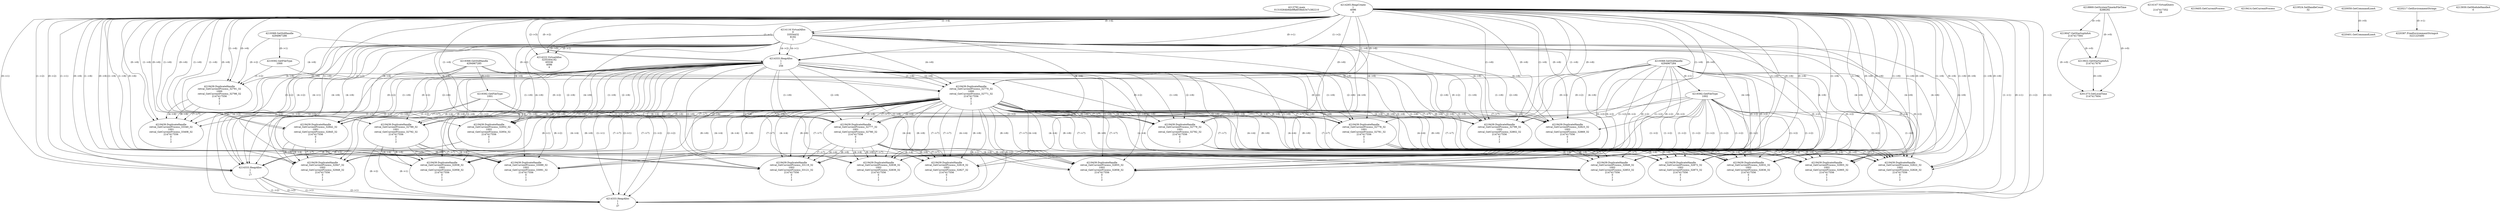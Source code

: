 // Global SCDG with merge call
digraph {
	0 [label="4213792.main
01310264b9de9ffa6f38eb347c382210"]
	1 [label="4214265.HeapCreate
1
4096
0"]
	2 [label="4218869.GetSystemTimeAsFileTime
4288292"]
	3 [label="4214116.VirtualAlloc
0
33554432
8192
1"]
	1 -> 3 [label="(1-->4)"]
	1 -> 3 [label="(0-->4)"]
	4 [label="4214147.VirtualQuery

2147417352
28"]
	5 [label="4214222.VirtualAlloc
3255304192
65536
4096
4"]
	3 -> 5 [label="(0-->1)"]
	1 -> 5 [label="(2-->3)"]
	3 -> 5 [label="(0-->0)"]
	6 [label="4219047.GetStartupInfoA
2147417564"]
	2 -> 6 [label="(0-->0)"]
	7 [label="4219368.GetStdHandle
4294967286"]
	8 [label="4219392.GetFileType
1000"]
	7 -> 8 [label="(0-->1)"]
	9 [label="4219405.GetCurrentProcess
"]
	10 [label="4219414.GetCurrentProcess
"]
	11 [label="4219439.DuplicateHandle
retval_GetCurrentProcess_32791_32
1000
retval_GetCurrentProcess_32798_32
2147417556
0
1
2"]
	7 -> 11 [label="(0-->2)"]
	8 -> 11 [label="(1-->2)"]
	1 -> 11 [label="(1-->6)"]
	1 -> 11 [label="(0-->6)"]
	3 -> 11 [label="(4-->6)"]
	12 [label="4219368.GetStdHandle
4294967285"]
	13 [label="4219392.GetFileType
1001"]
	12 -> 13 [label="(0-->1)"]
	14 [label="4219439.DuplicateHandle
retval_GetCurrentProcess_33340_32
1001
retval_GetCurrentProcess_33408_32
2147417556
0
1
2"]
	12 -> 14 [label="(0-->2)"]
	13 -> 14 [label="(1-->2)"]
	11 -> 14 [label="(4-->4)"]
	1 -> 14 [label="(1-->6)"]
	1 -> 14 [label="(0-->6)"]
	3 -> 14 [label="(4-->6)"]
	11 -> 14 [label="(6-->6)"]
	11 -> 14 [label="(7-->7)"]
	15 [label="4214333.HeapAlloc
1
1
256"]
	1 -> 15 [label="(1-->1)"]
	1 -> 15 [label="(0-->1)"]
	3 -> 15 [label="(4-->1)"]
	1 -> 15 [label="(1-->2)"]
	1 -> 15 [label="(0-->2)"]
	3 -> 15 [label="(4-->2)"]
	16 [label="4219439.DuplicateHandle
retval_GetCurrentProcess_32770_32
1000
retval_GetCurrentProcess_32771_32
2147417556
0
1
2"]
	7 -> 16 [label="(0-->2)"]
	8 -> 16 [label="(1-->2)"]
	1 -> 16 [label="(1-->6)"]
	1 -> 16 [label="(0-->6)"]
	3 -> 16 [label="(4-->6)"]
	15 -> 16 [label="(1-->6)"]
	15 -> 16 [label="(2-->6)"]
	17 [label="4219368.GetStdHandle
4294967284"]
	18 [label="4219392.GetFileType
1002"]
	17 -> 18 [label="(0-->1)"]
	19 [label="4219439.DuplicateHandle
retval_GetCurrentProcess_32952_32
1002
retval_GetCurrentProcess_32954_32
2147417556
0
1
2"]
	17 -> 19 [label="(0-->2)"]
	18 -> 19 [label="(1-->2)"]
	16 -> 19 [label="(4-->4)"]
	1 -> 19 [label="(1-->6)"]
	1 -> 19 [label="(0-->6)"]
	3 -> 19 [label="(4-->6)"]
	15 -> 19 [label="(1-->6)"]
	15 -> 19 [label="(2-->6)"]
	16 -> 19 [label="(6-->6)"]
	16 -> 19 [label="(7-->7)"]
	20 [label="4219524.SetHandleCount
32"]
	21 [label="4220059.GetCommandLineA
"]
	22 [label="4214333.HeapAlloc
1
1
17"]
	1 -> 22 [label="(1-->1)"]
	1 -> 22 [label="(0-->1)"]
	3 -> 22 [label="(4-->1)"]
	15 -> 22 [label="(1-->1)"]
	15 -> 22 [label="(2-->1)"]
	16 -> 22 [label="(6-->1)"]
	19 -> 22 [label="(6-->1)"]
	1 -> 22 [label="(1-->2)"]
	1 -> 22 [label="(0-->2)"]
	3 -> 22 [label="(4-->2)"]
	15 -> 22 [label="(1-->2)"]
	15 -> 22 [label="(2-->2)"]
	16 -> 22 [label="(6-->2)"]
	19 -> 22 [label="(6-->2)"]
	23 [label="4220217.GetEnvironmentStrings
"]
	24 [label="4219439.DuplicateHandle
retval_GetCurrentProcess_32799_32
1002
retval_GetCurrentProcess_32802_32
2147417556
0
1
2"]
	17 -> 24 [label="(0-->2)"]
	18 -> 24 [label="(1-->2)"]
	16 -> 24 [label="(4-->4)"]
	1 -> 24 [label="(1-->6)"]
	1 -> 24 [label="(0-->6)"]
	3 -> 24 [label="(4-->6)"]
	15 -> 24 [label="(1-->6)"]
	15 -> 24 [label="(2-->6)"]
	16 -> 24 [label="(6-->6)"]
	16 -> 24 [label="(7-->7)"]
	25 [label="4219439.DuplicateHandle
retval_GetCurrentProcess_32789_32
1001
retval_GetCurrentProcess_32792_32
2147417556
0
1
2"]
	12 -> 25 [label="(0-->2)"]
	13 -> 25 [label="(1-->2)"]
	16 -> 25 [label="(4-->4)"]
	1 -> 25 [label="(1-->6)"]
	1 -> 25 [label="(0-->6)"]
	3 -> 25 [label="(4-->6)"]
	15 -> 25 [label="(1-->6)"]
	15 -> 25 [label="(2-->6)"]
	16 -> 25 [label="(6-->6)"]
	16 -> 25 [label="(7-->7)"]
	26 [label="4214333.HeapAlloc
1
1
37"]
	1 -> 26 [label="(1-->1)"]
	1 -> 26 [label="(0-->1)"]
	3 -> 26 [label="(4-->1)"]
	15 -> 26 [label="(1-->1)"]
	15 -> 26 [label="(2-->1)"]
	16 -> 26 [label="(6-->1)"]
	22 -> 26 [label="(1-->1)"]
	22 -> 26 [label="(2-->1)"]
	25 -> 26 [label="(6-->1)"]
	1 -> 26 [label="(1-->2)"]
	1 -> 26 [label="(0-->2)"]
	3 -> 26 [label="(4-->2)"]
	15 -> 26 [label="(1-->2)"]
	15 -> 26 [label="(2-->2)"]
	16 -> 26 [label="(6-->2)"]
	22 -> 26 [label="(1-->2)"]
	22 -> 26 [label="(2-->2)"]
	25 -> 26 [label="(6-->2)"]
	27 [label="4220387.FreeEnvironmentStringsA
3221225480"]
	23 -> 27 [label="(0-->1)"]
	28 [label="4213922.GetStartupInfoA
2147417676"]
	2 -> 28 [label="(0-->0)"]
	6 -> 28 [label="(0-->0)"]
	29 [label="4213930.GetModuleHandleA
0"]
	30 [label="4220401.GetCommandLineA
"]
	21 -> 30 [label="(0-->0)"]
	31 [label="4201373.GetLocalTime
2147417604"]
	2 -> 31 [label="(0-->0)"]
	6 -> 31 [label="(0-->0)"]
	28 -> 31 [label="(0-->0)"]
	32 [label="4219439.DuplicateHandle
retval_GetCurrentProcess_32823_32
1002
retval_GetCurrentProcess_32869_32
2147417556
0
1
2"]
	17 -> 32 [label="(0-->2)"]
	18 -> 32 [label="(1-->2)"]
	16 -> 32 [label="(4-->4)"]
	1 -> 32 [label="(1-->6)"]
	1 -> 32 [label="(0-->6)"]
	3 -> 32 [label="(4-->6)"]
	15 -> 32 [label="(1-->6)"]
	15 -> 32 [label="(2-->6)"]
	16 -> 32 [label="(6-->6)"]
	16 -> 32 [label="(7-->7)"]
	33 [label="4219439.DuplicateHandle
retval_GetCurrentProcess_32777_32
1001
retval_GetCurrentProcess_32780_32
2147417556
0
1
2"]
	12 -> 33 [label="(0-->2)"]
	13 -> 33 [label="(1-->2)"]
	16 -> 33 [label="(4-->4)"]
	1 -> 33 [label="(1-->6)"]
	1 -> 33 [label="(0-->6)"]
	3 -> 33 [label="(4-->6)"]
	15 -> 33 [label="(1-->6)"]
	15 -> 33 [label="(2-->6)"]
	16 -> 33 [label="(6-->6)"]
	16 -> 33 [label="(7-->7)"]
	34 [label="4219439.DuplicateHandle
retval_GetCurrentProcess_32838_32
1002
retval_GetCurrentProcess_32839_32
2147417556
0
1
2"]
	17 -> 34 [label="(0-->2)"]
	18 -> 34 [label="(1-->2)"]
	16 -> 34 [label="(4-->4)"]
	33 -> 34 [label="(4-->4)"]
	1 -> 34 [label="(1-->6)"]
	1 -> 34 [label="(0-->6)"]
	3 -> 34 [label="(4-->6)"]
	15 -> 34 [label="(1-->6)"]
	15 -> 34 [label="(2-->6)"]
	16 -> 34 [label="(6-->6)"]
	33 -> 34 [label="(6-->6)"]
	16 -> 34 [label="(7-->7)"]
	33 -> 34 [label="(7-->7)"]
	35 [label="4219439.DuplicateHandle
retval_GetCurrentProcess_32819_32
1002
retval_GetCurrentProcess_32827_32
2147417556
0
1
2"]
	17 -> 35 [label="(0-->2)"]
	18 -> 35 [label="(1-->2)"]
	16 -> 35 [label="(4-->4)"]
	33 -> 35 [label="(4-->4)"]
	1 -> 35 [label="(1-->6)"]
	1 -> 35 [label="(0-->6)"]
	3 -> 35 [label="(4-->6)"]
	15 -> 35 [label="(1-->6)"]
	15 -> 35 [label="(2-->6)"]
	16 -> 35 [label="(6-->6)"]
	33 -> 35 [label="(6-->6)"]
	16 -> 35 [label="(7-->7)"]
	33 -> 35 [label="(7-->7)"]
	36 [label="4219439.DuplicateHandle
retval_GetCurrentProcess_32779_32
1001
retval_GetCurrentProcess_32782_32
2147417556
0
1
2"]
	12 -> 36 [label="(0-->2)"]
	13 -> 36 [label="(1-->2)"]
	16 -> 36 [label="(4-->4)"]
	1 -> 36 [label="(1-->6)"]
	1 -> 36 [label="(0-->6)"]
	3 -> 36 [label="(4-->6)"]
	15 -> 36 [label="(1-->6)"]
	15 -> 36 [label="(2-->6)"]
	16 -> 36 [label="(6-->6)"]
	16 -> 36 [label="(7-->7)"]
	37 [label="4219439.DuplicateHandle
retval_GetCurrentProcess_32872_32
1002
retval_GetCurrentProcess_32873_32
2147417556
0
1
2"]
	17 -> 37 [label="(0-->2)"]
	18 -> 37 [label="(1-->2)"]
	16 -> 37 [label="(4-->4)"]
	36 -> 37 [label="(4-->4)"]
	1 -> 37 [label="(1-->6)"]
	1 -> 37 [label="(0-->6)"]
	3 -> 37 [label="(4-->6)"]
	15 -> 37 [label="(1-->6)"]
	15 -> 37 [label="(2-->6)"]
	16 -> 37 [label="(6-->6)"]
	36 -> 37 [label="(6-->6)"]
	16 -> 37 [label="(7-->7)"]
	36 -> 37 [label="(7-->7)"]
	38 [label="4219439.DuplicateHandle
retval_GetCurrentProcess_32855_32
1002
retval_GetCurrentProcess_32858_32
2147417556
0
1
2"]
	17 -> 38 [label="(0-->2)"]
	18 -> 38 [label="(1-->2)"]
	16 -> 38 [label="(4-->4)"]
	33 -> 38 [label="(4-->4)"]
	1 -> 38 [label="(1-->6)"]
	1 -> 38 [label="(0-->6)"]
	3 -> 38 [label="(4-->6)"]
	15 -> 38 [label="(1-->6)"]
	15 -> 38 [label="(2-->6)"]
	16 -> 38 [label="(6-->6)"]
	33 -> 38 [label="(6-->6)"]
	16 -> 38 [label="(7-->7)"]
	33 -> 38 [label="(7-->7)"]
	39 [label="4219439.DuplicateHandle
retval_GetCurrentProcess_32778_32
1001
retval_GetCurrentProcess_32781_32
2147417556
0
1
2"]
	12 -> 39 [label="(0-->2)"]
	13 -> 39 [label="(1-->2)"]
	16 -> 39 [label="(4-->4)"]
	1 -> 39 [label="(1-->6)"]
	1 -> 39 [label="(0-->6)"]
	3 -> 39 [label="(4-->6)"]
	15 -> 39 [label="(1-->6)"]
	15 -> 39 [label="(2-->6)"]
	16 -> 39 [label="(6-->6)"]
	16 -> 39 [label="(7-->7)"]
	40 [label="4219439.DuplicateHandle
retval_GetCurrentProcess_32822_32
1002
retval_GetCurrentProcess_32826_32
2147417556
0
1
2"]
	17 -> 40 [label="(0-->2)"]
	18 -> 40 [label="(1-->2)"]
	16 -> 40 [label="(4-->4)"]
	39 -> 40 [label="(4-->4)"]
	1 -> 40 [label="(1-->6)"]
	1 -> 40 [label="(0-->6)"]
	3 -> 40 [label="(4-->6)"]
	15 -> 40 [label="(1-->6)"]
	15 -> 40 [label="(2-->6)"]
	16 -> 40 [label="(6-->6)"]
	39 -> 40 [label="(6-->6)"]
	16 -> 40 [label="(7-->7)"]
	39 -> 40 [label="(7-->7)"]
	41 [label="4219439.DuplicateHandle
retval_GetCurrentProcess_32832_32
1002
retval_GetCurrentProcess_32836_32
2147417556
0
1
2"]
	17 -> 41 [label="(0-->2)"]
	18 -> 41 [label="(1-->2)"]
	16 -> 41 [label="(4-->4)"]
	39 -> 41 [label="(4-->4)"]
	1 -> 41 [label="(1-->6)"]
	1 -> 41 [label="(0-->6)"]
	3 -> 41 [label="(4-->6)"]
	15 -> 41 [label="(1-->6)"]
	15 -> 41 [label="(2-->6)"]
	16 -> 41 [label="(6-->6)"]
	39 -> 41 [label="(6-->6)"]
	16 -> 41 [label="(7-->7)"]
	39 -> 41 [label="(7-->7)"]
	42 [label="4219439.DuplicateHandle
retval_GetCurrentProcess_32903_32
1002
retval_GetCurrentProcess_32905_32
2147417556
0
1
2"]
	17 -> 42 [label="(0-->2)"]
	18 -> 42 [label="(1-->2)"]
	16 -> 42 [label="(4-->4)"]
	39 -> 42 [label="(4-->4)"]
	1 -> 42 [label="(1-->6)"]
	1 -> 42 [label="(0-->6)"]
	3 -> 42 [label="(4-->6)"]
	15 -> 42 [label="(1-->6)"]
	15 -> 42 [label="(2-->6)"]
	16 -> 42 [label="(6-->6)"]
	39 -> 42 [label="(6-->6)"]
	16 -> 42 [label="(7-->7)"]
	39 -> 42 [label="(7-->7)"]
	43 [label="4219439.DuplicateHandle
retval_GetCurrentProcess_32842_32
1001
retval_GetCurrentProcess_32845_32
2147417556
0
1
2"]
	12 -> 43 [label="(0-->2)"]
	13 -> 43 [label="(1-->2)"]
	16 -> 43 [label="(4-->4)"]
	1 -> 43 [label="(1-->6)"]
	1 -> 43 [label="(0-->6)"]
	3 -> 43 [label="(4-->6)"]
	15 -> 43 [label="(1-->6)"]
	15 -> 43 [label="(2-->6)"]
	16 -> 43 [label="(6-->6)"]
	16 -> 43 [label="(7-->7)"]
	44 [label="4219439.DuplicateHandle
retval_GetCurrentProcess_32947_32
1002
retval_GetCurrentProcess_32949_32
2147417556
0
1
2"]
	17 -> 44 [label="(0-->2)"]
	18 -> 44 [label="(1-->2)"]
	16 -> 44 [label="(4-->4)"]
	43 -> 44 [label="(4-->4)"]
	1 -> 44 [label="(1-->6)"]
	1 -> 44 [label="(0-->6)"]
	3 -> 44 [label="(4-->6)"]
	15 -> 44 [label="(1-->6)"]
	15 -> 44 [label="(2-->6)"]
	16 -> 44 [label="(6-->6)"]
	43 -> 44 [label="(6-->6)"]
	16 -> 44 [label="(7-->7)"]
	43 -> 44 [label="(7-->7)"]
	45 [label="4219439.DuplicateHandle
retval_GetCurrentProcess_32938_32
1002
retval_GetCurrentProcess_32958_32
2147417556
0
1
2"]
	17 -> 45 [label="(0-->2)"]
	18 -> 45 [label="(1-->2)"]
	16 -> 45 [label="(4-->4)"]
	25 -> 45 [label="(4-->4)"]
	1 -> 45 [label="(1-->6)"]
	1 -> 45 [label="(0-->6)"]
	3 -> 45 [label="(4-->6)"]
	15 -> 45 [label="(1-->6)"]
	15 -> 45 [label="(2-->6)"]
	16 -> 45 [label="(6-->6)"]
	25 -> 45 [label="(6-->6)"]
	16 -> 45 [label="(7-->7)"]
	25 -> 45 [label="(7-->7)"]
	46 [label="4219439.DuplicateHandle
retval_GetCurrentProcess_32849_32
1002
retval_GetCurrentProcess_32853_32
2147417556
0
1
2"]
	17 -> 46 [label="(0-->2)"]
	18 -> 46 [label="(1-->2)"]
	16 -> 46 [label="(4-->4)"]
	36 -> 46 [label="(4-->4)"]
	1 -> 46 [label="(1-->6)"]
	1 -> 46 [label="(0-->6)"]
	3 -> 46 [label="(4-->6)"]
	15 -> 46 [label="(1-->6)"]
	15 -> 46 [label="(2-->6)"]
	16 -> 46 [label="(6-->6)"]
	36 -> 46 [label="(6-->6)"]
	16 -> 46 [label="(7-->7)"]
	36 -> 46 [label="(7-->7)"]
	47 [label="4219439.DuplicateHandle
retval_GetCurrentProcess_33089_32
1002
retval_GetCurrentProcess_33091_32
2147417556
0
1
2"]
	17 -> 47 [label="(0-->2)"]
	18 -> 47 [label="(1-->2)"]
	16 -> 47 [label="(4-->4)"]
	25 -> 47 [label="(4-->4)"]
	1 -> 47 [label="(1-->6)"]
	1 -> 47 [label="(0-->6)"]
	3 -> 47 [label="(4-->6)"]
	15 -> 47 [label="(1-->6)"]
	15 -> 47 [label="(2-->6)"]
	16 -> 47 [label="(6-->6)"]
	25 -> 47 [label="(6-->6)"]
	16 -> 47 [label="(7-->7)"]
	25 -> 47 [label="(7-->7)"]
	48 [label="4219439.DuplicateHandle
retval_GetCurrentProcess_33119_32
1002
retval_GetCurrentProcess_33121_32
2147417556
0
1
2"]
	17 -> 48 [label="(0-->2)"]
	18 -> 48 [label="(1-->2)"]
	16 -> 48 [label="(4-->4)"]
	33 -> 48 [label="(4-->4)"]
	1 -> 48 [label="(1-->6)"]
	1 -> 48 [label="(0-->6)"]
	3 -> 48 [label="(4-->6)"]
	15 -> 48 [label="(1-->6)"]
	15 -> 48 [label="(2-->6)"]
	16 -> 48 [label="(6-->6)"]
	33 -> 48 [label="(6-->6)"]
	16 -> 48 [label="(7-->7)"]
	33 -> 48 [label="(7-->7)"]
}
